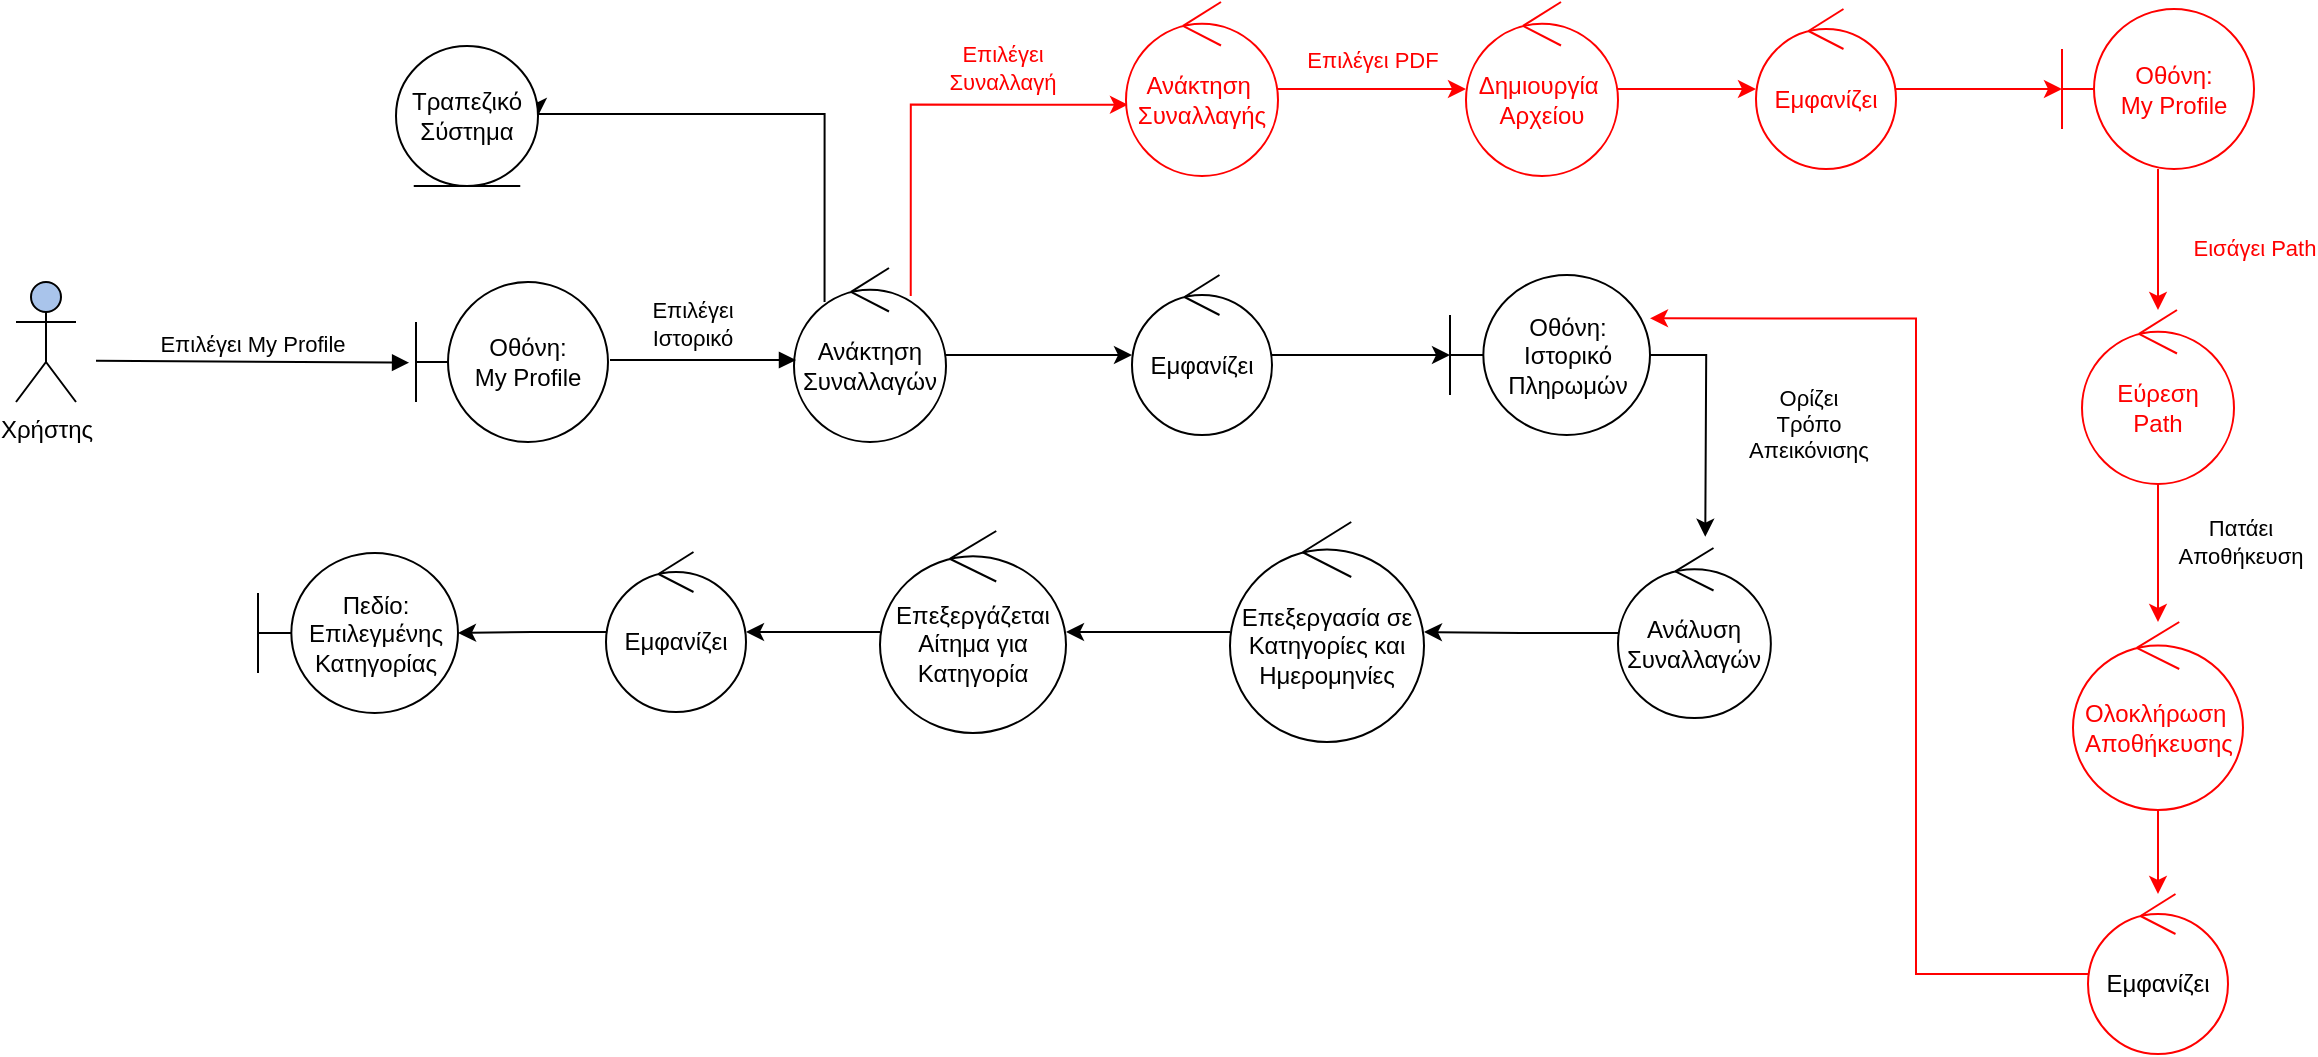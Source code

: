<mxfile version="19.0.0" type="device"><diagram id="A_rTB7bhhrfaZgpS94MU" name="Page-1"><mxGraphModel dx="1267" dy="1099" grid="0" gridSize="10" guides="1" tooltips="1" connect="1" arrows="1" fold="1" page="0" pageScale="1" pageWidth="827" pageHeight="1169" math="0" shadow="0"><root><mxCell id="0"/><mxCell id="1" parent="0"/><mxCell id="pZ-ihUcH-WBwtiDOllVX-1" value="Χρήστης&lt;br&gt;" style="shape=umlActor;verticalLabelPosition=bottom;verticalAlign=top;html=1;outlineConnect=0;fillColor=#A9C4EB;" parent="1" vertex="1"><mxGeometry x="40" y="230" width="30" height="60" as="geometry"/></mxCell><mxCell id="pZ-ihUcH-WBwtiDOllVX-4" value="Οθόνη: &lt;br&gt;My Profile" style="shape=umlBoundary;whiteSpace=wrap;html=1;" parent="1" vertex="1"><mxGeometry x="240" y="230" width="96" height="80" as="geometry"/></mxCell><mxCell id="pZ-ihUcH-WBwtiDOllVX-5" value="Επιλέγει My Profile" style="html=1;verticalAlign=bottom;endArrow=block;rounded=0;entryX=-0.036;entryY=0.504;entryDx=0;entryDy=0;entryPerimeter=0;" parent="1" target="pZ-ihUcH-WBwtiDOllVX-4" edge="1"><mxGeometry width="80" relative="1" as="geometry"><mxPoint x="80" y="269.41" as="sourcePoint"/><mxPoint x="160" y="269.41" as="targetPoint"/></mxGeometry></mxCell><mxCell id="RJrt_x8inUNMUvLBNdnT-12" value="" style="edgeStyle=orthogonalEdgeStyle;rounded=0;orthogonalLoop=1;jettySize=auto;html=1;" edge="1" parent="1" source="pZ-ihUcH-WBwtiDOllVX-6" target="RJrt_x8inUNMUvLBNdnT-11"><mxGeometry relative="1" as="geometry"/></mxCell><mxCell id="RJrt_x8inUNMUvLBNdnT-14" style="edgeStyle=orthogonalEdgeStyle;rounded=0;orthogonalLoop=1;jettySize=auto;html=1;entryX=1;entryY=0.5;entryDx=0;entryDy=0;exitX=0.201;exitY=0.195;exitDx=0;exitDy=0;exitPerimeter=0;" edge="1" parent="1" source="pZ-ihUcH-WBwtiDOllVX-6" target="pZ-ihUcH-WBwtiDOllVX-8"><mxGeometry relative="1" as="geometry"><Array as="points"><mxPoint x="445" y="146"/></Array></mxGeometry></mxCell><mxCell id="RJrt_x8inUNMUvLBNdnT-16" style="edgeStyle=orthogonalEdgeStyle;rounded=0;orthogonalLoop=1;jettySize=auto;html=1;entryX=0.013;entryY=0.59;entryDx=0;entryDy=0;entryPerimeter=0;exitX=0.768;exitY=0.161;exitDx=0;exitDy=0;exitPerimeter=0;strokeColor=#FF0000;" edge="1" parent="1" source="pZ-ihUcH-WBwtiDOllVX-6" target="RJrt_x8inUNMUvLBNdnT-15"><mxGeometry relative="1" as="geometry"><Array as="points"><mxPoint x="487" y="141"/></Array></mxGeometry></mxCell><mxCell id="RJrt_x8inUNMUvLBNdnT-17" value="Επιλέγει &lt;br&gt;Συναλλαγή" style="edgeLabel;html=1;align=center;verticalAlign=middle;resizable=0;points=[];fontColor=#FF0000;" vertex="1" connectable="0" parent="RJrt_x8inUNMUvLBNdnT-16"><mxGeometry x="0.354" relative="1" as="geometry"><mxPoint x="3" y="-19" as="offset"/></mxGeometry></mxCell><mxCell id="pZ-ihUcH-WBwtiDOllVX-6" value="Ανάκτηση Συναλλαγών" style="ellipse;shape=umlControl;whiteSpace=wrap;html=1;" parent="1" vertex="1"><mxGeometry x="429" y="223" width="76" height="87" as="geometry"/></mxCell><mxCell id="pZ-ihUcH-WBwtiDOllVX-7" value="" style="html=1;verticalAlign=bottom;endArrow=block;rounded=0;" parent="1" edge="1"><mxGeometry width="80" relative="1" as="geometry"><mxPoint x="337" y="269" as="sourcePoint"/><mxPoint x="430" y="269" as="targetPoint"/></mxGeometry></mxCell><mxCell id="RJrt_x8inUNMUvLBNdnT-1" value="Επιλέγει &lt;br&gt;Ιστορικό" style="edgeLabel;html=1;align=center;verticalAlign=middle;resizable=0;points=[];" vertex="1" connectable="0" parent="pZ-ihUcH-WBwtiDOllVX-7"><mxGeometry x="-0.206" y="-2" relative="1" as="geometry"><mxPoint x="4" y="-20" as="offset"/></mxGeometry></mxCell><mxCell id="pZ-ihUcH-WBwtiDOllVX-8" value="Τραπεζικό Σύστημα" style="ellipse;shape=umlEntity;whiteSpace=wrap;html=1;" parent="1" vertex="1"><mxGeometry x="230" y="112" width="71" height="70" as="geometry"/></mxCell><mxCell id="pZ-ihUcH-WBwtiDOllVX-13" value="" style="edgeStyle=orthogonalEdgeStyle;rounded=0;orthogonalLoop=1;jettySize=auto;html=1;" parent="1" source="pZ-ihUcH-WBwtiDOllVX-10" target="pZ-ihUcH-WBwtiDOllVX-11" edge="1"><mxGeometry relative="1" as="geometry"/></mxCell><mxCell id="pZ-ihUcH-WBwtiDOllVX-10" value="Ανάλυση Συναλλαγών" style="ellipse;shape=umlControl;whiteSpace=wrap;html=1;" parent="1" vertex="1"><mxGeometry x="841.0" y="363" width="76.43" height="85" as="geometry"/></mxCell><mxCell id="RJrt_x8inUNMUvLBNdnT-4" value="" style="edgeStyle=orthogonalEdgeStyle;rounded=0;orthogonalLoop=1;jettySize=auto;html=1;" edge="1" parent="1" source="pZ-ihUcH-WBwtiDOllVX-11" target="pZ-ihUcH-WBwtiDOllVX-22"><mxGeometry relative="1" as="geometry"/></mxCell><mxCell id="pZ-ihUcH-WBwtiDOllVX-11" value="Επεξεργασία σε Κατηγορίες και Ημερομηνίες" style="ellipse;shape=umlControl;whiteSpace=wrap;html=1;" parent="1" vertex="1"><mxGeometry x="647" y="350" width="97" height="110" as="geometry"/></mxCell><mxCell id="RJrt_x8inUNMUvLBNdnT-7" style="edgeStyle=orthogonalEdgeStyle;rounded=0;orthogonalLoop=1;jettySize=auto;html=1;" edge="1" parent="1" source="pZ-ihUcH-WBwtiDOllVX-15"><mxGeometry relative="1" as="geometry"><mxPoint x="884.636" y="357.364" as="targetPoint"/></mxGeometry></mxCell><mxCell id="RJrt_x8inUNMUvLBNdnT-8" value="Ορίζει &lt;br&gt;Τρόπο &lt;br&gt;Απεικόνισης" style="edgeLabel;html=1;align=center;verticalAlign=middle;resizable=0;points=[];" vertex="1" connectable="0" parent="RJrt_x8inUNMUvLBNdnT-7"><mxGeometry x="-0.035" y="-2" relative="1" as="geometry"><mxPoint x="53" y="5" as="offset"/></mxGeometry></mxCell><mxCell id="pZ-ihUcH-WBwtiDOllVX-15" value="Οθόνη: Ιστορικό Πληρωμών" style="shape=umlBoundary;whiteSpace=wrap;html=1;" parent="1" vertex="1"><mxGeometry x="757" y="226.5" width="100" height="80" as="geometry"/></mxCell><mxCell id="pZ-ihUcH-WBwtiDOllVX-26" value="" style="edgeStyle=orthogonalEdgeStyle;rounded=0;orthogonalLoop=1;jettySize=auto;html=1;" parent="1" source="pZ-ihUcH-WBwtiDOllVX-22" target="pZ-ihUcH-WBwtiDOllVX-24" edge="1"><mxGeometry relative="1" as="geometry"/></mxCell><mxCell id="pZ-ihUcH-WBwtiDOllVX-22" value="Επεξεργάζεται Αίτημα για Κατηγορία" style="ellipse;shape=umlControl;whiteSpace=wrap;html=1;" parent="1" vertex="1"><mxGeometry x="472" y="354.5" width="93" height="101" as="geometry"/></mxCell><mxCell id="pZ-ihUcH-WBwtiDOllVX-27" value="" style="edgeStyle=orthogonalEdgeStyle;rounded=0;orthogonalLoop=1;jettySize=auto;html=1;" parent="1" source="pZ-ihUcH-WBwtiDOllVX-24" target="pZ-ihUcH-WBwtiDOllVX-25" edge="1"><mxGeometry relative="1" as="geometry"/></mxCell><mxCell id="pZ-ihUcH-WBwtiDOllVX-24" value="Εμφανίζει" style="ellipse;shape=umlControl;whiteSpace=wrap;html=1;" parent="1" vertex="1"><mxGeometry x="335" y="365" width="70" height="80" as="geometry"/></mxCell><mxCell id="pZ-ihUcH-WBwtiDOllVX-25" value="Πεδίο:&lt;br&gt;Επιλεγμένης Κατηγορίας" style="shape=umlBoundary;whiteSpace=wrap;html=1;" parent="1" vertex="1"><mxGeometry x="161" y="365.5" width="100" height="80" as="geometry"/></mxCell><mxCell id="RJrt_x8inUNMUvLBNdnT-13" value="" style="edgeStyle=orthogonalEdgeStyle;rounded=0;orthogonalLoop=1;jettySize=auto;html=1;" edge="1" parent="1" source="RJrt_x8inUNMUvLBNdnT-11" target="pZ-ihUcH-WBwtiDOllVX-15"><mxGeometry relative="1" as="geometry"/></mxCell><mxCell id="RJrt_x8inUNMUvLBNdnT-11" value="Εμφανίζει" style="ellipse;shape=umlControl;whiteSpace=wrap;html=1;" vertex="1" parent="1"><mxGeometry x="598" y="226.5" width="70" height="80" as="geometry"/></mxCell><mxCell id="RJrt_x8inUNMUvLBNdnT-19" value="" style="edgeStyle=orthogonalEdgeStyle;rounded=0;orthogonalLoop=1;jettySize=auto;html=1;strokeColor=#FF0000;" edge="1" parent="1" source="RJrt_x8inUNMUvLBNdnT-15" target="RJrt_x8inUNMUvLBNdnT-18"><mxGeometry relative="1" as="geometry"/></mxCell><mxCell id="RJrt_x8inUNMUvLBNdnT-20" value="Επιλέγει&amp;nbsp;PDF" style="edgeLabel;html=1;align=center;verticalAlign=middle;resizable=0;points=[];fontColor=#FF0000;" vertex="1" connectable="0" parent="RJrt_x8inUNMUvLBNdnT-19"><mxGeometry x="-0.164" y="3" relative="1" as="geometry"><mxPoint x="7" y="-12" as="offset"/></mxGeometry></mxCell><mxCell id="RJrt_x8inUNMUvLBNdnT-15" value="&lt;font color=&quot;#ff0000&quot;&gt;Ανάκτηση&amp;nbsp;&lt;br&gt;Συναλλαγής&lt;/font&gt;" style="ellipse;shape=umlControl;whiteSpace=wrap;html=1;strokeColor=#FF0000;" vertex="1" parent="1"><mxGeometry x="595" y="90" width="76" height="87" as="geometry"/></mxCell><mxCell id="RJrt_x8inUNMUvLBNdnT-22" value="" style="edgeStyle=orthogonalEdgeStyle;rounded=0;orthogonalLoop=1;jettySize=auto;html=1;strokeColor=#FF0000;" edge="1" parent="1" source="RJrt_x8inUNMUvLBNdnT-18" target="RJrt_x8inUNMUvLBNdnT-21"><mxGeometry relative="1" as="geometry"/></mxCell><mxCell id="RJrt_x8inUNMUvLBNdnT-18" value="&lt;font color=&quot;#ff0000&quot;&gt;Δημιουργία&amp;nbsp;&lt;br&gt;Αρχείου&lt;/font&gt;" style="ellipse;shape=umlControl;whiteSpace=wrap;html=1;strokeColor=#FF0000;" vertex="1" parent="1"><mxGeometry x="765" y="90" width="76" height="87" as="geometry"/></mxCell><mxCell id="RJrt_x8inUNMUvLBNdnT-24" value="" style="edgeStyle=orthogonalEdgeStyle;rounded=0;orthogonalLoop=1;jettySize=auto;html=1;strokeColor=#FF0000;" edge="1" parent="1" source="RJrt_x8inUNMUvLBNdnT-21" target="RJrt_x8inUNMUvLBNdnT-23"><mxGeometry relative="1" as="geometry"/></mxCell><mxCell id="RJrt_x8inUNMUvLBNdnT-21" value="&lt;font color=&quot;#ff0000&quot;&gt;Εμφανίζει&lt;/font&gt;" style="ellipse;shape=umlControl;whiteSpace=wrap;html=1;strokeColor=#FF0000;" vertex="1" parent="1"><mxGeometry x="910" y="93.5" width="70" height="80" as="geometry"/></mxCell><mxCell id="RJrt_x8inUNMUvLBNdnT-26" value="" style="edgeStyle=orthogonalEdgeStyle;rounded=0;orthogonalLoop=1;jettySize=auto;html=1;strokeColor=#FF0000;" edge="1" parent="1" source="RJrt_x8inUNMUvLBNdnT-23" target="RJrt_x8inUNMUvLBNdnT-25"><mxGeometry relative="1" as="geometry"/></mxCell><mxCell id="RJrt_x8inUNMUvLBNdnT-27" value="Εισάγει Path" style="edgeLabel;html=1;align=center;verticalAlign=middle;resizable=0;points=[];fontColor=#FF0000;" vertex="1" connectable="0" parent="RJrt_x8inUNMUvLBNdnT-26"><mxGeometry x="0.179" y="2" relative="1" as="geometry"><mxPoint x="46" y="-2" as="offset"/></mxGeometry></mxCell><mxCell id="RJrt_x8inUNMUvLBNdnT-23" value="&lt;font color=&quot;#ff0000&quot;&gt;Οθόνη: &lt;br&gt;My Profile&lt;/font&gt;" style="shape=umlBoundary;whiteSpace=wrap;html=1;strokeColor=#FF0000;" vertex="1" parent="1"><mxGeometry x="1063" y="93.5" width="96" height="80" as="geometry"/></mxCell><mxCell id="RJrt_x8inUNMUvLBNdnT-29" value="Πατάει &lt;br&gt;Αποθήκευση" style="edgeStyle=orthogonalEdgeStyle;rounded=0;orthogonalLoop=1;jettySize=auto;html=1;strokeColor=#FF0000;" edge="1" parent="1" source="RJrt_x8inUNMUvLBNdnT-25" target="RJrt_x8inUNMUvLBNdnT-28"><mxGeometry x="-0.164" y="41" relative="1" as="geometry"><mxPoint as="offset"/></mxGeometry></mxCell><mxCell id="RJrt_x8inUNMUvLBNdnT-25" value="&lt;font color=&quot;#ff0000&quot;&gt;Εύρεση&lt;br&gt;Path&lt;/font&gt;" style="ellipse;shape=umlControl;whiteSpace=wrap;html=1;strokeColor=#FF0000;" vertex="1" parent="1"><mxGeometry x="1073" y="244" width="76" height="87" as="geometry"/></mxCell><mxCell id="RJrt_x8inUNMUvLBNdnT-32" value="" style="edgeStyle=orthogonalEdgeStyle;rounded=0;orthogonalLoop=1;jettySize=auto;html=1;strokeColor=#FF0000;" edge="1" parent="1" source="RJrt_x8inUNMUvLBNdnT-28" target="RJrt_x8inUNMUvLBNdnT-30"><mxGeometry relative="1" as="geometry"/></mxCell><mxCell id="RJrt_x8inUNMUvLBNdnT-28" value="&lt;font color=&quot;#ff0000&quot;&gt;Ολοκλήρωση&amp;nbsp;&lt;br&gt;Αποθήκευσης&lt;/font&gt;" style="ellipse;shape=umlControl;whiteSpace=wrap;html=1;strokeColor=#FF0000;" vertex="1" parent="1"><mxGeometry x="1068.5" y="400" width="85" height="94" as="geometry"/></mxCell><mxCell id="RJrt_x8inUNMUvLBNdnT-33" style="edgeStyle=orthogonalEdgeStyle;rounded=0;orthogonalLoop=1;jettySize=auto;html=1;entryX=1;entryY=0.271;entryDx=0;entryDy=0;entryPerimeter=0;strokeColor=#FF0000;" edge="1" parent="1" source="RJrt_x8inUNMUvLBNdnT-30" target="pZ-ihUcH-WBwtiDOllVX-15"><mxGeometry relative="1" as="geometry"><Array as="points"><mxPoint x="990" y="576"/><mxPoint x="990" y="248"/></Array></mxGeometry></mxCell><mxCell id="RJrt_x8inUNMUvLBNdnT-30" value="Εμφανίζει" style="ellipse;shape=umlControl;whiteSpace=wrap;html=1;strokeColor=#FF0000;" vertex="1" parent="1"><mxGeometry x="1076" y="536" width="70" height="80" as="geometry"/></mxCell></root></mxGraphModel></diagram></mxfile>